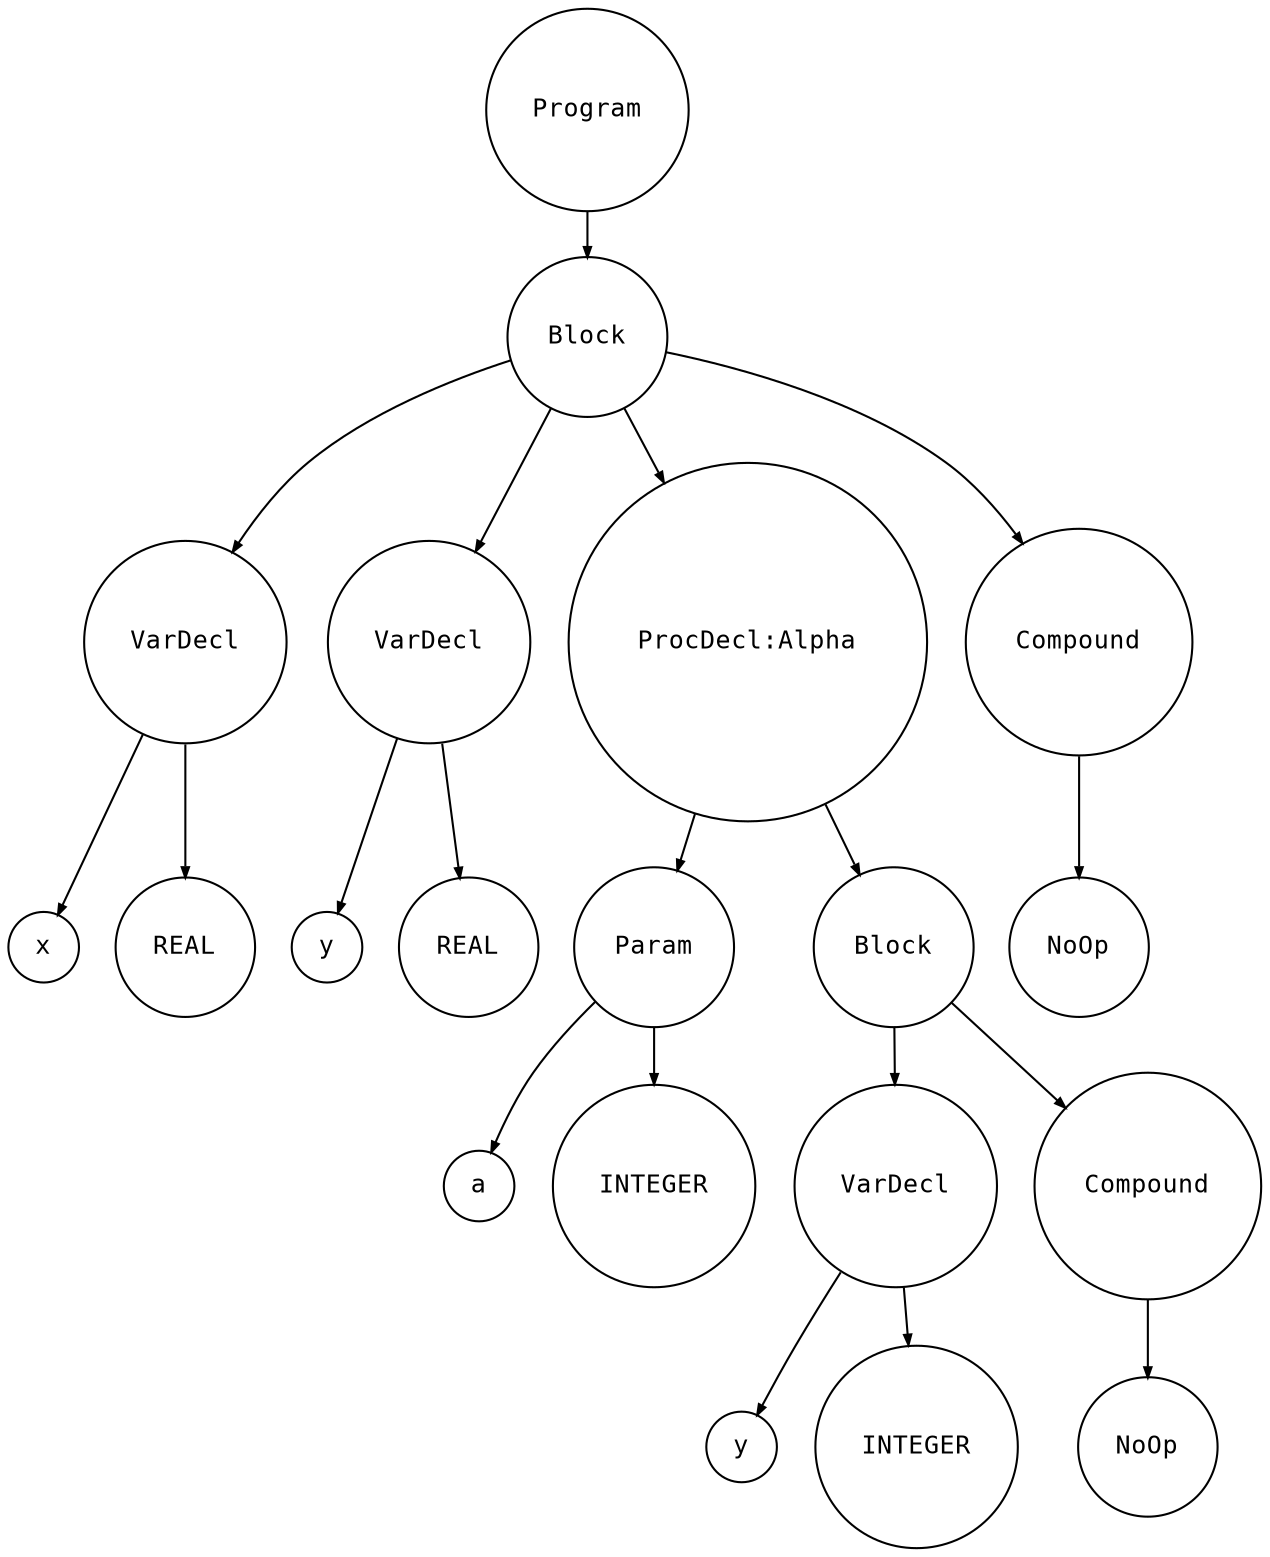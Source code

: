 digraph astgraph {
  node [shape=circle, fontsize=12, fontname="Courier", height=.1];
  ranksep=.3;
  edge [arrowsize=.5]
  node1 [label="Program"]
  node2 [label="Block"]
  node3 [label="VarDecl"]
  node4 [label="x"]
  node3 -> node4
  node5 [label="REAL"]
  node3 -> node5
  node6 [label="VarDecl"]
  node7 [label="y"]
  node6 -> node7
  node8 [label="REAL"]
  node6 -> node8
  node9 [label="ProcDecl:Alpha"]
  node10 [label="Param"]
  node11 [label="a"]
  node10 -> node11
  node12 [label="INTEGER"]
  node10 -> node12
  node9 -> node10
  node13 [label="Block"]
  node14 [label="VarDecl"]
  node15 [label="y"]
  node14 -> node15
  node16 [label="INTEGER"]
  node14 -> node16
  node17 [label="Compound"]
  node18 [label="NoOp"]
  node17 -> node18
  node13 -> node14
  node13 -> node17
  node9 -> node13
  node19 [label="Compound"]
  node20 [label="NoOp"]
  node19 -> node20
  node2 -> node3
  node2 -> node6
  node2 -> node9
  node2 -> node19
  node1 -> node2
}